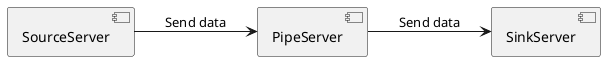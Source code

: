 @startuml
left to right direction
component SourceServer {
}
component PipeServer {
}
component SinkServer {
}
SourceServer -down-> PipeServer : Send data
PipeServer -down-> SinkServer : Send data
@enduml